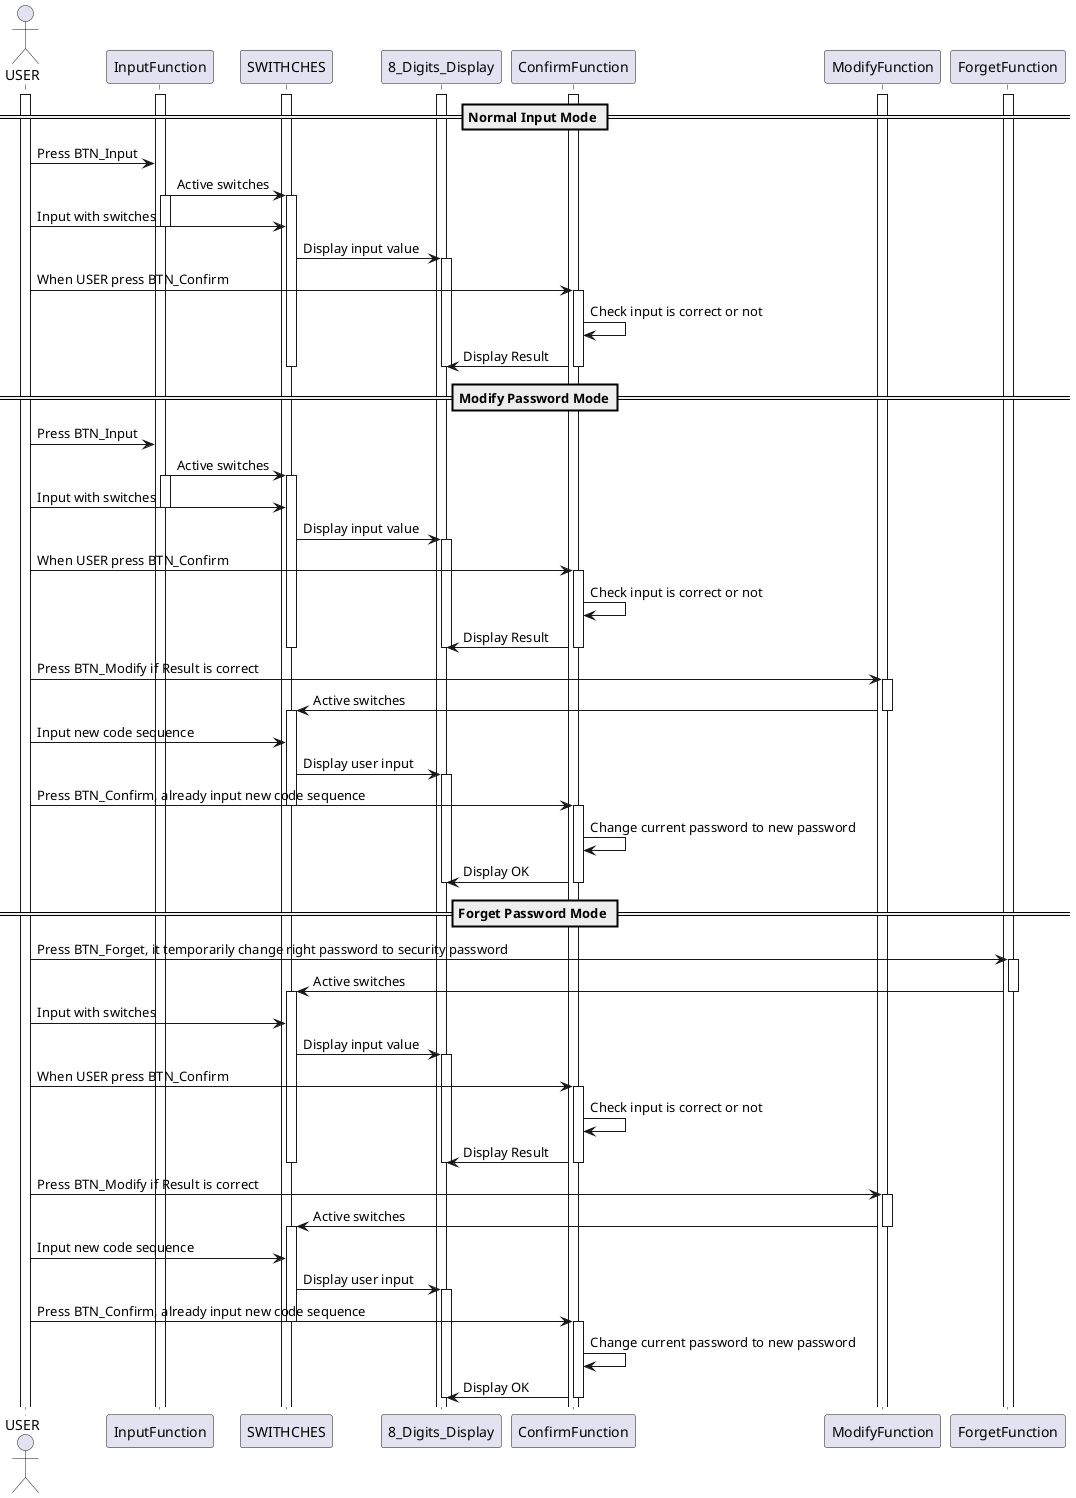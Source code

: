 @startuml

actor USER
activate USER
activate InputFunction
activate SWITHCHES
activate 8_Digits_Display
activate ConfirmFunction
activate ModifyFunction
activate ForgetFunction

== Normal Input Mode ==
USER -> InputFunction: Press BTN_Input
InputFunction -> SWITHCHES: Active switches
activate SWITHCHES
activate InputFunction
USER -> SWITHCHES: Input with switches
deactivate InputFunction
SWITHCHES -> 8_Digits_Display: Display input value
activate 8_Digits_Display
USER -> ConfirmFunction: When USER press BTN_Confirm
activate ConfirmFunction
ConfirmFunction -> ConfirmFunction: Check input is correct or not
ConfirmFunction -> 8_Digits_Display: Display Result

deactivate ConfirmFunction
deactivate SWITHCHES
deactivate 8_Digits_Display

== Modify Password Mode==
USER -> InputFunction: Press BTN_Input
InputFunction -> SWITHCHES: Active switches
activate SWITHCHES
activate InputFunction
USER -> SWITHCHES: Input with switches
deactivate InputFunction
SWITHCHES -> 8_Digits_Display: Display input value
activate 8_Digits_Display
USER -> ConfirmFunction: When USER press BTN_Confirm
activate ConfirmFunction
ConfirmFunction -> ConfirmFunction: Check input is correct or not
ConfirmFunction -> 8_Digits_Display: Display Result

deactivate ConfirmFunction
deactivate SWITHCHES
deactivate 8_Digits_Display
USER -> ModifyFunction: Press BTN_Modify if Result is correct
activate ModifyFunction
ModifyFunction -> SWITHCHES: Active switches
deactivate ModifyFunction
activate SWITHCHES
USER -> SWITHCHES: Input new code sequence
SWITHCHES -> 8_Digits_Display: Display user input
activate 8_Digits_Display
USER -> ConfirmFunction: Press BTN_Confirm, already input new code sequence
deactivate SWITHCHES
activate ConfirmFunction
ConfirmFunction -> ConfirmFunction: Change current password to new password
ConfirmFunction -> 8_Digits_Display: Display OK
deactivate ConfirmFunction
deactivate 8_Digits_Display

== Forget Password Mode ==

USER -> ForgetFunction: Press BTN_Forget, it temporarily change right password to security password
activate ForgetFunction
ForgetFunction -> SWITHCHES: Active switches
deactivate ForgetFunction
activate SWITHCHES
USER -> SWITHCHES: Input with switches
SWITHCHES -> 8_Digits_Display: Display input value
activate 8_Digits_Display
USER -> ConfirmFunction: When USER press BTN_Confirm
activate ConfirmFunction
ConfirmFunction -> ConfirmFunction: Check input is correct or not
ConfirmFunction -> 8_Digits_Display: Display Result

deactivate ConfirmFunction
deactivate SWITHCHES
deactivate 8_Digits_Display
USER -> ModifyFunction: Press BTN_Modify if Result is correct
activate ModifyFunction
ModifyFunction -> SWITHCHES: Active switches
deactivate ModifyFunction
activate SWITHCHES
USER -> SWITHCHES: Input new code sequence
SWITHCHES -> 8_Digits_Display: Display user input
activate 8_Digits_Display
USER -> ConfirmFunction: Press BTN_Confirm, already input new code sequence
deactivate SWITHCHES
activate ConfirmFunction
ConfirmFunction -> ConfirmFunction: Change current password to new password
ConfirmFunction -> 8_Digits_Display: Display OK
deactivate ConfirmFunction
deactivate 8_Digits_Display








@enduml